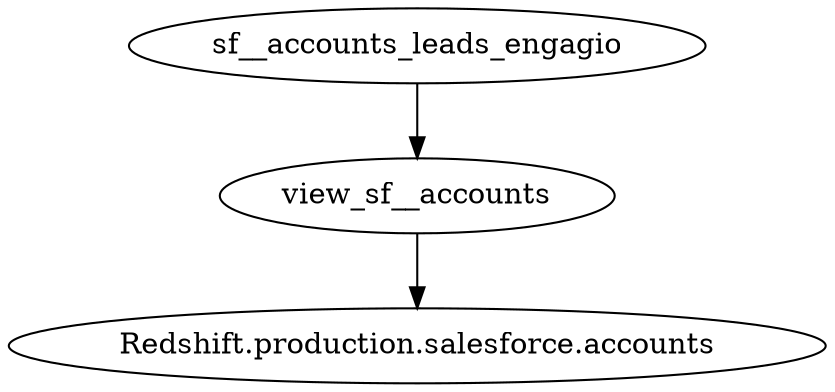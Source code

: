 digraph sf__accounts_leads_engagio {
	sf__accounts_leads_engagio [label=sf__accounts_leads_engagio]
	view_sf__accounts [label=view_sf__accounts]
	sf__accounts_leads_engagio -> view_sf__accounts [label=""]
	"Redshift.production.salesforce.accounts" [label="Redshift.production.salesforce.accounts"]
	view_sf__accounts -> "Redshift.production.salesforce.accounts"
}
